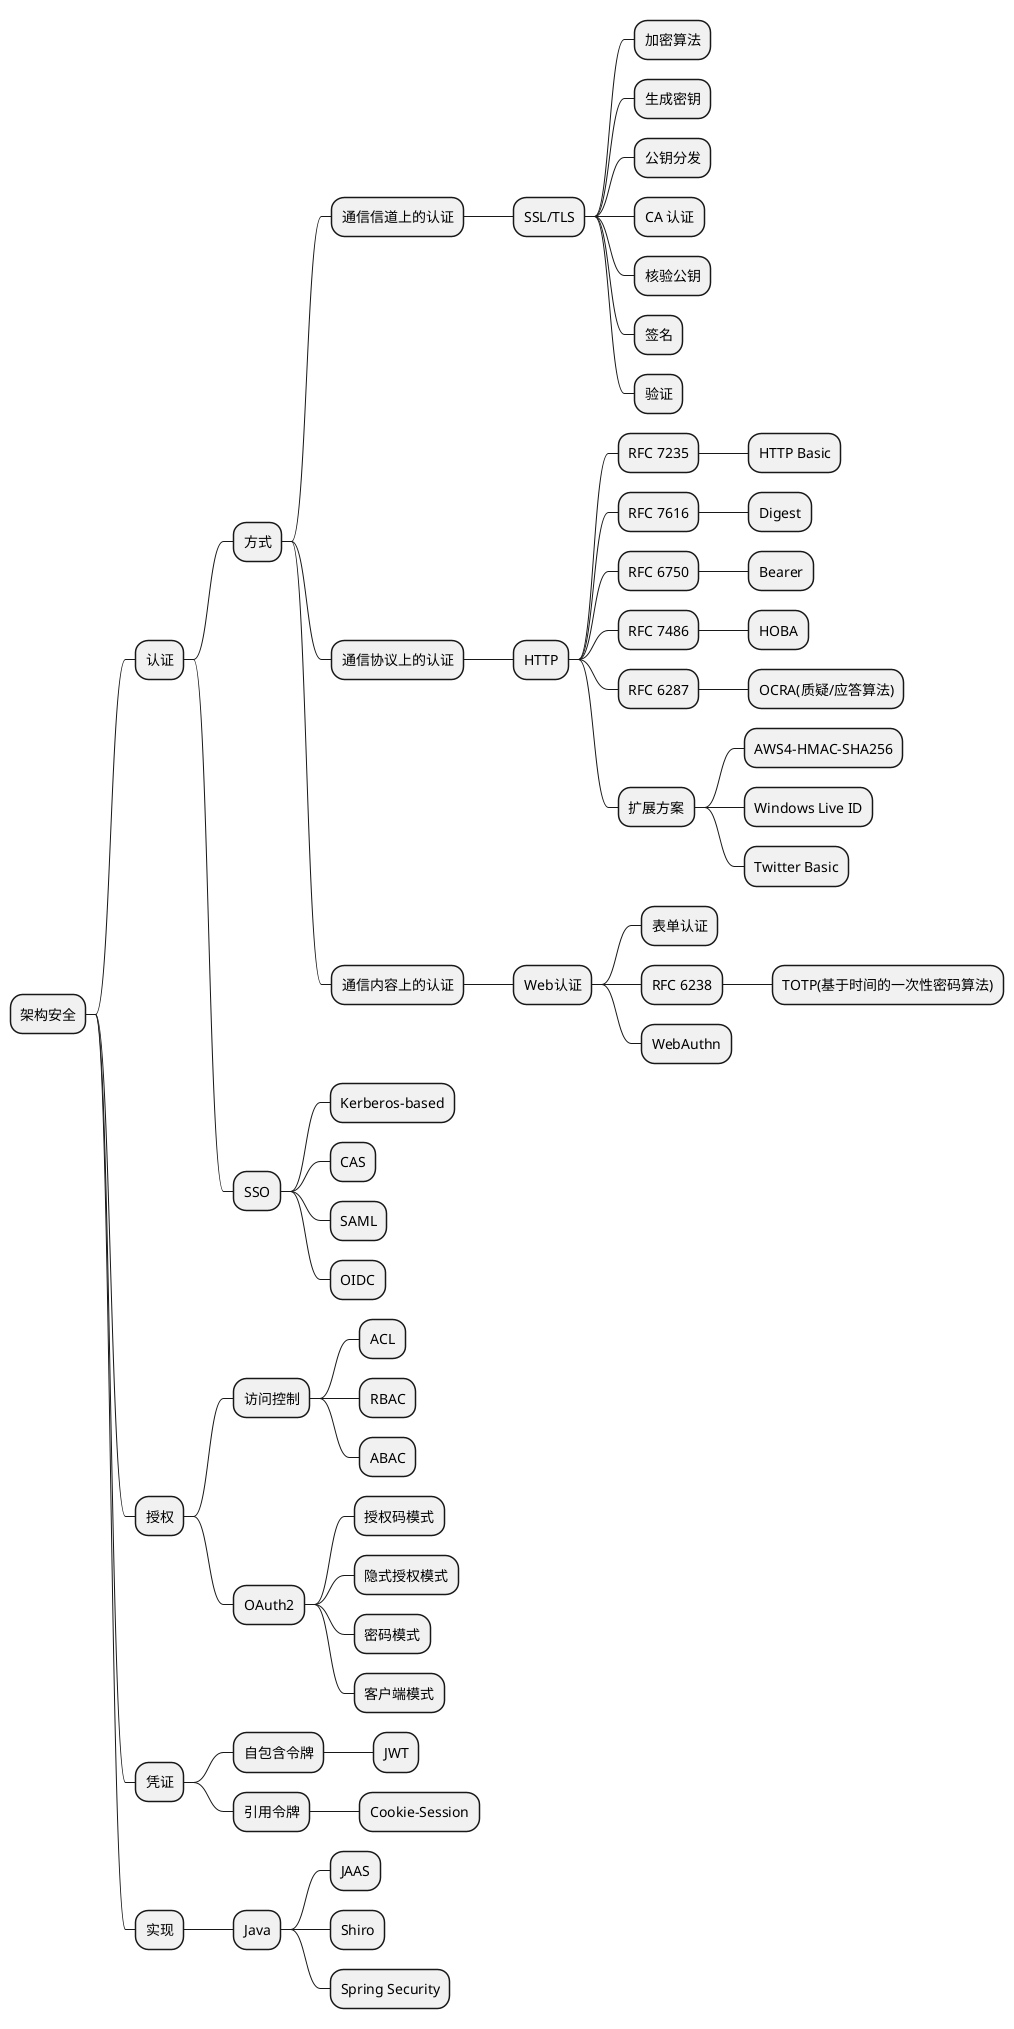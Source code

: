 @startmindmap
skinparam monochrome true
* 架构安全
** 认证
*** 方式
**** 通信信道上的认证
***** SSL/TLS
****** 加密算法
****** 生成密钥
****** 公钥分发
****** CA 认证
****** 核验公钥
****** 签名
****** 验证
**** 通信协议上的认证
***** HTTP
****** RFC 7235
******* HTTP Basic
****** RFC 7616
******* Digest
****** RFC 6750
******* Bearer
****** RFC 7486
******* HOBA
****** RFC 6287
******* OCRA(质疑/应答算法)
****** 扩展方案
******* AWS4-HMAC-SHA256
******* Windows Live ID
******* Twitter Basic
**** 通信内容上的认证
***** Web认证
****** 表单认证
****** RFC 6238
******* TOTP(基于时间的一次性密码算法)
****** WebAuthn
*** SSO
**** Kerberos-based
**** CAS
**** SAML
**** OIDC
** 授权
*** 访问控制
**** ACL
**** RBAC
**** ABAC
*** OAuth2
**** 授权码模式
**** 隐式授权模式
**** 密码模式
**** 客户端模式
** 凭证
*** 自包含令牌
**** JWT
*** 引用令牌
**** Cookie-Session
** 实现
*** Java
**** JAAS
**** Shiro
**** Spring Security
@endmindmap